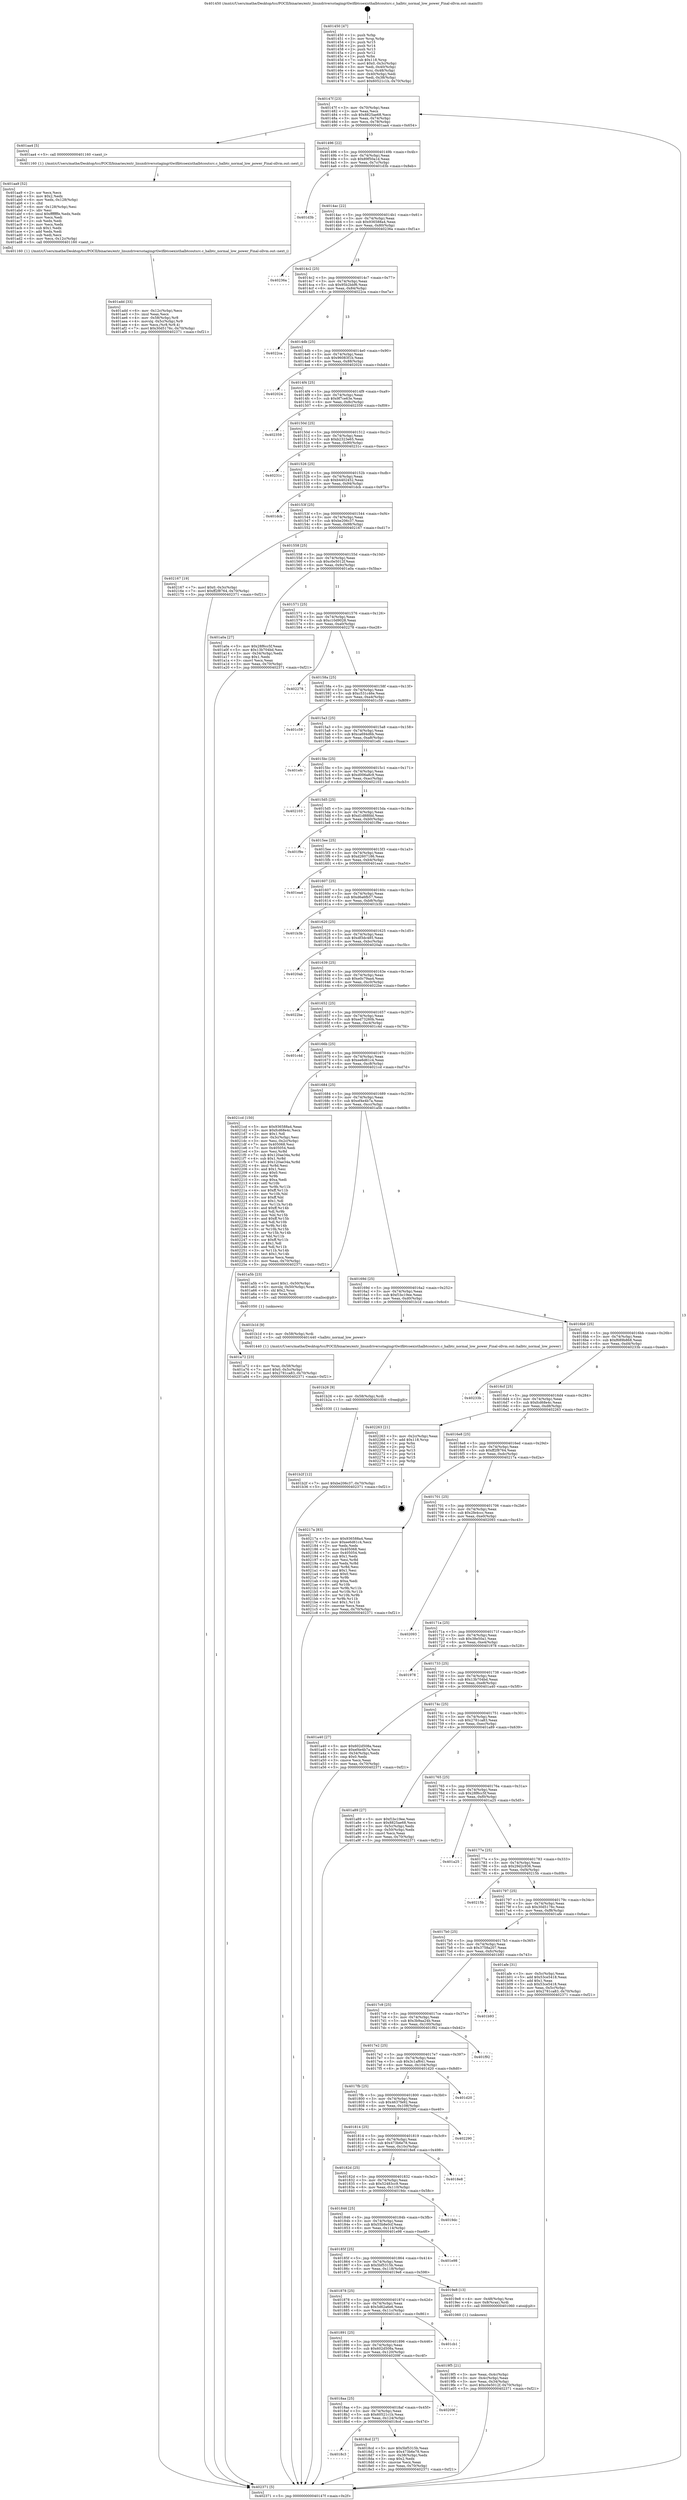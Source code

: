 digraph "0x401450" {
  label = "0x401450 (/mnt/c/Users/mathe/Desktop/tcc/POCII/binaries/extr_linuxdriversstagingrtlwifibtcoexisthalbtcoutsrc.c_halbtc_normal_low_power_Final-ollvm.out::main(0))"
  labelloc = "t"
  node[shape=record]

  Entry [label="",width=0.3,height=0.3,shape=circle,fillcolor=black,style=filled]
  "0x40147f" [label="{
     0x40147f [23]\l
     | [instrs]\l
     &nbsp;&nbsp;0x40147f \<+3\>: mov -0x70(%rbp),%eax\l
     &nbsp;&nbsp;0x401482 \<+2\>: mov %eax,%ecx\l
     &nbsp;&nbsp;0x401484 \<+6\>: sub $0x8825ae68,%ecx\l
     &nbsp;&nbsp;0x40148a \<+3\>: mov %eax,-0x74(%rbp)\l
     &nbsp;&nbsp;0x40148d \<+3\>: mov %ecx,-0x78(%rbp)\l
     &nbsp;&nbsp;0x401490 \<+6\>: je 0000000000401aa4 \<main+0x654\>\l
  }"]
  "0x401aa4" [label="{
     0x401aa4 [5]\l
     | [instrs]\l
     &nbsp;&nbsp;0x401aa4 \<+5\>: call 0000000000401160 \<next_i\>\l
     | [calls]\l
     &nbsp;&nbsp;0x401160 \{1\} (/mnt/c/Users/mathe/Desktop/tcc/POCII/binaries/extr_linuxdriversstagingrtlwifibtcoexisthalbtcoutsrc.c_halbtc_normal_low_power_Final-ollvm.out::next_i)\l
  }"]
  "0x401496" [label="{
     0x401496 [22]\l
     | [instrs]\l
     &nbsp;&nbsp;0x401496 \<+5\>: jmp 000000000040149b \<main+0x4b\>\l
     &nbsp;&nbsp;0x40149b \<+3\>: mov -0x74(%rbp),%eax\l
     &nbsp;&nbsp;0x40149e \<+5\>: sub $0x89f50a1d,%eax\l
     &nbsp;&nbsp;0x4014a3 \<+3\>: mov %eax,-0x7c(%rbp)\l
     &nbsp;&nbsp;0x4014a6 \<+6\>: je 0000000000401d3b \<main+0x8eb\>\l
  }"]
  Exit [label="",width=0.3,height=0.3,shape=circle,fillcolor=black,style=filled,peripheries=2]
  "0x401d3b" [label="{
     0x401d3b\l
  }", style=dashed]
  "0x4014ac" [label="{
     0x4014ac [22]\l
     | [instrs]\l
     &nbsp;&nbsp;0x4014ac \<+5\>: jmp 00000000004014b1 \<main+0x61\>\l
     &nbsp;&nbsp;0x4014b1 \<+3\>: mov -0x74(%rbp),%eax\l
     &nbsp;&nbsp;0x4014b4 \<+5\>: sub $0x936588a4,%eax\l
     &nbsp;&nbsp;0x4014b9 \<+3\>: mov %eax,-0x80(%rbp)\l
     &nbsp;&nbsp;0x4014bc \<+6\>: je 000000000040236a \<main+0xf1a\>\l
  }"]
  "0x401b2f" [label="{
     0x401b2f [12]\l
     | [instrs]\l
     &nbsp;&nbsp;0x401b2f \<+7\>: movl $0xbe206c37,-0x70(%rbp)\l
     &nbsp;&nbsp;0x401b36 \<+5\>: jmp 0000000000402371 \<main+0xf21\>\l
  }"]
  "0x40236a" [label="{
     0x40236a\l
  }", style=dashed]
  "0x4014c2" [label="{
     0x4014c2 [25]\l
     | [instrs]\l
     &nbsp;&nbsp;0x4014c2 \<+5\>: jmp 00000000004014c7 \<main+0x77\>\l
     &nbsp;&nbsp;0x4014c7 \<+3\>: mov -0x74(%rbp),%eax\l
     &nbsp;&nbsp;0x4014ca \<+5\>: sub $0x95b2bbf6,%eax\l
     &nbsp;&nbsp;0x4014cf \<+6\>: mov %eax,-0x84(%rbp)\l
     &nbsp;&nbsp;0x4014d5 \<+6\>: je 00000000004022ca \<main+0xe7a\>\l
  }"]
  "0x401b26" [label="{
     0x401b26 [9]\l
     | [instrs]\l
     &nbsp;&nbsp;0x401b26 \<+4\>: mov -0x58(%rbp),%rdi\l
     &nbsp;&nbsp;0x401b2a \<+5\>: call 0000000000401030 \<free@plt\>\l
     | [calls]\l
     &nbsp;&nbsp;0x401030 \{1\} (unknown)\l
  }"]
  "0x4022ca" [label="{
     0x4022ca\l
  }", style=dashed]
  "0x4014db" [label="{
     0x4014db [25]\l
     | [instrs]\l
     &nbsp;&nbsp;0x4014db \<+5\>: jmp 00000000004014e0 \<main+0x90\>\l
     &nbsp;&nbsp;0x4014e0 \<+3\>: mov -0x74(%rbp),%eax\l
     &nbsp;&nbsp;0x4014e3 \<+5\>: sub $0x96083f1b,%eax\l
     &nbsp;&nbsp;0x4014e8 \<+6\>: mov %eax,-0x88(%rbp)\l
     &nbsp;&nbsp;0x4014ee \<+6\>: je 0000000000402024 \<main+0xbd4\>\l
  }"]
  "0x401add" [label="{
     0x401add [33]\l
     | [instrs]\l
     &nbsp;&nbsp;0x401add \<+6\>: mov -0x12c(%rbp),%ecx\l
     &nbsp;&nbsp;0x401ae3 \<+3\>: imul %eax,%ecx\l
     &nbsp;&nbsp;0x401ae6 \<+4\>: mov -0x58(%rbp),%r8\l
     &nbsp;&nbsp;0x401aea \<+4\>: movslq -0x5c(%rbp),%r9\l
     &nbsp;&nbsp;0x401aee \<+4\>: mov %ecx,(%r8,%r9,4)\l
     &nbsp;&nbsp;0x401af2 \<+7\>: movl $0x30d5176c,-0x70(%rbp)\l
     &nbsp;&nbsp;0x401af9 \<+5\>: jmp 0000000000402371 \<main+0xf21\>\l
  }"]
  "0x402024" [label="{
     0x402024\l
  }", style=dashed]
  "0x4014f4" [label="{
     0x4014f4 [25]\l
     | [instrs]\l
     &nbsp;&nbsp;0x4014f4 \<+5\>: jmp 00000000004014f9 \<main+0xa9\>\l
     &nbsp;&nbsp;0x4014f9 \<+3\>: mov -0x74(%rbp),%eax\l
     &nbsp;&nbsp;0x4014fc \<+5\>: sub $0x9f7ce63e,%eax\l
     &nbsp;&nbsp;0x401501 \<+6\>: mov %eax,-0x8c(%rbp)\l
     &nbsp;&nbsp;0x401507 \<+6\>: je 0000000000402359 \<main+0xf09\>\l
  }"]
  "0x401aa9" [label="{
     0x401aa9 [52]\l
     | [instrs]\l
     &nbsp;&nbsp;0x401aa9 \<+2\>: xor %ecx,%ecx\l
     &nbsp;&nbsp;0x401aab \<+5\>: mov $0x2,%edx\l
     &nbsp;&nbsp;0x401ab0 \<+6\>: mov %edx,-0x128(%rbp)\l
     &nbsp;&nbsp;0x401ab6 \<+1\>: cltd\l
     &nbsp;&nbsp;0x401ab7 \<+6\>: mov -0x128(%rbp),%esi\l
     &nbsp;&nbsp;0x401abd \<+2\>: idiv %esi\l
     &nbsp;&nbsp;0x401abf \<+6\>: imul $0xfffffffe,%edx,%edx\l
     &nbsp;&nbsp;0x401ac5 \<+2\>: mov %ecx,%edi\l
     &nbsp;&nbsp;0x401ac7 \<+2\>: sub %edx,%edi\l
     &nbsp;&nbsp;0x401ac9 \<+2\>: mov %ecx,%edx\l
     &nbsp;&nbsp;0x401acb \<+3\>: sub $0x1,%edx\l
     &nbsp;&nbsp;0x401ace \<+2\>: add %edx,%edi\l
     &nbsp;&nbsp;0x401ad0 \<+2\>: sub %edi,%ecx\l
     &nbsp;&nbsp;0x401ad2 \<+6\>: mov %ecx,-0x12c(%rbp)\l
     &nbsp;&nbsp;0x401ad8 \<+5\>: call 0000000000401160 \<next_i\>\l
     | [calls]\l
     &nbsp;&nbsp;0x401160 \{1\} (/mnt/c/Users/mathe/Desktop/tcc/POCII/binaries/extr_linuxdriversstagingrtlwifibtcoexisthalbtcoutsrc.c_halbtc_normal_low_power_Final-ollvm.out::next_i)\l
  }"]
  "0x402359" [label="{
     0x402359\l
  }", style=dashed]
  "0x40150d" [label="{
     0x40150d [25]\l
     | [instrs]\l
     &nbsp;&nbsp;0x40150d \<+5\>: jmp 0000000000401512 \<main+0xc2\>\l
     &nbsp;&nbsp;0x401512 \<+3\>: mov -0x74(%rbp),%eax\l
     &nbsp;&nbsp;0x401515 \<+5\>: sub $0xb2323e65,%eax\l
     &nbsp;&nbsp;0x40151a \<+6\>: mov %eax,-0x90(%rbp)\l
     &nbsp;&nbsp;0x401520 \<+6\>: je 000000000040231c \<main+0xecc\>\l
  }"]
  "0x401a72" [label="{
     0x401a72 [23]\l
     | [instrs]\l
     &nbsp;&nbsp;0x401a72 \<+4\>: mov %rax,-0x58(%rbp)\l
     &nbsp;&nbsp;0x401a76 \<+7\>: movl $0x0,-0x5c(%rbp)\l
     &nbsp;&nbsp;0x401a7d \<+7\>: movl $0x2781ca83,-0x70(%rbp)\l
     &nbsp;&nbsp;0x401a84 \<+5\>: jmp 0000000000402371 \<main+0xf21\>\l
  }"]
  "0x40231c" [label="{
     0x40231c\l
  }", style=dashed]
  "0x401526" [label="{
     0x401526 [25]\l
     | [instrs]\l
     &nbsp;&nbsp;0x401526 \<+5\>: jmp 000000000040152b \<main+0xdb\>\l
     &nbsp;&nbsp;0x40152b \<+3\>: mov -0x74(%rbp),%eax\l
     &nbsp;&nbsp;0x40152e \<+5\>: sub $0xb4402452,%eax\l
     &nbsp;&nbsp;0x401533 \<+6\>: mov %eax,-0x94(%rbp)\l
     &nbsp;&nbsp;0x401539 \<+6\>: je 0000000000401dcb \<main+0x97b\>\l
  }"]
  "0x4019f5" [label="{
     0x4019f5 [21]\l
     | [instrs]\l
     &nbsp;&nbsp;0x4019f5 \<+3\>: mov %eax,-0x4c(%rbp)\l
     &nbsp;&nbsp;0x4019f8 \<+3\>: mov -0x4c(%rbp),%eax\l
     &nbsp;&nbsp;0x4019fb \<+3\>: mov %eax,-0x34(%rbp)\l
     &nbsp;&nbsp;0x4019fe \<+7\>: movl $0xc0e5012f,-0x70(%rbp)\l
     &nbsp;&nbsp;0x401a05 \<+5\>: jmp 0000000000402371 \<main+0xf21\>\l
  }"]
  "0x401dcb" [label="{
     0x401dcb\l
  }", style=dashed]
  "0x40153f" [label="{
     0x40153f [25]\l
     | [instrs]\l
     &nbsp;&nbsp;0x40153f \<+5\>: jmp 0000000000401544 \<main+0xf4\>\l
     &nbsp;&nbsp;0x401544 \<+3\>: mov -0x74(%rbp),%eax\l
     &nbsp;&nbsp;0x401547 \<+5\>: sub $0xbe206c37,%eax\l
     &nbsp;&nbsp;0x40154c \<+6\>: mov %eax,-0x98(%rbp)\l
     &nbsp;&nbsp;0x401552 \<+6\>: je 0000000000402167 \<main+0xd17\>\l
  }"]
  "0x401450" [label="{
     0x401450 [47]\l
     | [instrs]\l
     &nbsp;&nbsp;0x401450 \<+1\>: push %rbp\l
     &nbsp;&nbsp;0x401451 \<+3\>: mov %rsp,%rbp\l
     &nbsp;&nbsp;0x401454 \<+2\>: push %r15\l
     &nbsp;&nbsp;0x401456 \<+2\>: push %r14\l
     &nbsp;&nbsp;0x401458 \<+2\>: push %r13\l
     &nbsp;&nbsp;0x40145a \<+2\>: push %r12\l
     &nbsp;&nbsp;0x40145c \<+1\>: push %rbx\l
     &nbsp;&nbsp;0x40145d \<+7\>: sub $0x118,%rsp\l
     &nbsp;&nbsp;0x401464 \<+7\>: movl $0x0,-0x3c(%rbp)\l
     &nbsp;&nbsp;0x40146b \<+3\>: mov %edi,-0x40(%rbp)\l
     &nbsp;&nbsp;0x40146e \<+4\>: mov %rsi,-0x48(%rbp)\l
     &nbsp;&nbsp;0x401472 \<+3\>: mov -0x40(%rbp),%edi\l
     &nbsp;&nbsp;0x401475 \<+3\>: mov %edi,-0x38(%rbp)\l
     &nbsp;&nbsp;0x401478 \<+7\>: movl $0x60521c1b,-0x70(%rbp)\l
  }"]
  "0x402167" [label="{
     0x402167 [19]\l
     | [instrs]\l
     &nbsp;&nbsp;0x402167 \<+7\>: movl $0x0,-0x3c(%rbp)\l
     &nbsp;&nbsp;0x40216e \<+7\>: movl $0xff2f8764,-0x70(%rbp)\l
     &nbsp;&nbsp;0x402175 \<+5\>: jmp 0000000000402371 \<main+0xf21\>\l
  }"]
  "0x401558" [label="{
     0x401558 [25]\l
     | [instrs]\l
     &nbsp;&nbsp;0x401558 \<+5\>: jmp 000000000040155d \<main+0x10d\>\l
     &nbsp;&nbsp;0x40155d \<+3\>: mov -0x74(%rbp),%eax\l
     &nbsp;&nbsp;0x401560 \<+5\>: sub $0xc0e5012f,%eax\l
     &nbsp;&nbsp;0x401565 \<+6\>: mov %eax,-0x9c(%rbp)\l
     &nbsp;&nbsp;0x40156b \<+6\>: je 0000000000401a0a \<main+0x5ba\>\l
  }"]
  "0x402371" [label="{
     0x402371 [5]\l
     | [instrs]\l
     &nbsp;&nbsp;0x402371 \<+5\>: jmp 000000000040147f \<main+0x2f\>\l
  }"]
  "0x401a0a" [label="{
     0x401a0a [27]\l
     | [instrs]\l
     &nbsp;&nbsp;0x401a0a \<+5\>: mov $0x28f6cc5f,%eax\l
     &nbsp;&nbsp;0x401a0f \<+5\>: mov $0x13b704bd,%ecx\l
     &nbsp;&nbsp;0x401a14 \<+3\>: mov -0x34(%rbp),%edx\l
     &nbsp;&nbsp;0x401a17 \<+3\>: cmp $0x1,%edx\l
     &nbsp;&nbsp;0x401a1a \<+3\>: cmovl %ecx,%eax\l
     &nbsp;&nbsp;0x401a1d \<+3\>: mov %eax,-0x70(%rbp)\l
     &nbsp;&nbsp;0x401a20 \<+5\>: jmp 0000000000402371 \<main+0xf21\>\l
  }"]
  "0x401571" [label="{
     0x401571 [25]\l
     | [instrs]\l
     &nbsp;&nbsp;0x401571 \<+5\>: jmp 0000000000401576 \<main+0x126\>\l
     &nbsp;&nbsp;0x401576 \<+3\>: mov -0x74(%rbp),%eax\l
     &nbsp;&nbsp;0x401579 \<+5\>: sub $0xc10d9028,%eax\l
     &nbsp;&nbsp;0x40157e \<+6\>: mov %eax,-0xa0(%rbp)\l
     &nbsp;&nbsp;0x401584 \<+6\>: je 0000000000402278 \<main+0xe28\>\l
  }"]
  "0x4018c3" [label="{
     0x4018c3\l
  }", style=dashed]
  "0x402278" [label="{
     0x402278\l
  }", style=dashed]
  "0x40158a" [label="{
     0x40158a [25]\l
     | [instrs]\l
     &nbsp;&nbsp;0x40158a \<+5\>: jmp 000000000040158f \<main+0x13f\>\l
     &nbsp;&nbsp;0x40158f \<+3\>: mov -0x74(%rbp),%eax\l
     &nbsp;&nbsp;0x401592 \<+5\>: sub $0xc531c46e,%eax\l
     &nbsp;&nbsp;0x401597 \<+6\>: mov %eax,-0xa4(%rbp)\l
     &nbsp;&nbsp;0x40159d \<+6\>: je 0000000000401c59 \<main+0x809\>\l
  }"]
  "0x4018cd" [label="{
     0x4018cd [27]\l
     | [instrs]\l
     &nbsp;&nbsp;0x4018cd \<+5\>: mov $0x5bf5315b,%eax\l
     &nbsp;&nbsp;0x4018d2 \<+5\>: mov $0x473b6e78,%ecx\l
     &nbsp;&nbsp;0x4018d7 \<+3\>: mov -0x38(%rbp),%edx\l
     &nbsp;&nbsp;0x4018da \<+3\>: cmp $0x2,%edx\l
     &nbsp;&nbsp;0x4018dd \<+3\>: cmovne %ecx,%eax\l
     &nbsp;&nbsp;0x4018e0 \<+3\>: mov %eax,-0x70(%rbp)\l
     &nbsp;&nbsp;0x4018e3 \<+5\>: jmp 0000000000402371 \<main+0xf21\>\l
  }"]
  "0x401c59" [label="{
     0x401c59\l
  }", style=dashed]
  "0x4015a3" [label="{
     0x4015a3 [25]\l
     | [instrs]\l
     &nbsp;&nbsp;0x4015a3 \<+5\>: jmp 00000000004015a8 \<main+0x158\>\l
     &nbsp;&nbsp;0x4015a8 \<+3\>: mov -0x74(%rbp),%eax\l
     &nbsp;&nbsp;0x4015ab \<+5\>: sub $0xca694d6b,%eax\l
     &nbsp;&nbsp;0x4015b0 \<+6\>: mov %eax,-0xa8(%rbp)\l
     &nbsp;&nbsp;0x4015b6 \<+6\>: je 0000000000401efc \<main+0xaac\>\l
  }"]
  "0x4018aa" [label="{
     0x4018aa [25]\l
     | [instrs]\l
     &nbsp;&nbsp;0x4018aa \<+5\>: jmp 00000000004018af \<main+0x45f\>\l
     &nbsp;&nbsp;0x4018af \<+3\>: mov -0x74(%rbp),%eax\l
     &nbsp;&nbsp;0x4018b2 \<+5\>: sub $0x60521c1b,%eax\l
     &nbsp;&nbsp;0x4018b7 \<+6\>: mov %eax,-0x124(%rbp)\l
     &nbsp;&nbsp;0x4018bd \<+6\>: je 00000000004018cd \<main+0x47d\>\l
  }"]
  "0x401efc" [label="{
     0x401efc\l
  }", style=dashed]
  "0x4015bc" [label="{
     0x4015bc [25]\l
     | [instrs]\l
     &nbsp;&nbsp;0x4015bc \<+5\>: jmp 00000000004015c1 \<main+0x171\>\l
     &nbsp;&nbsp;0x4015c1 \<+3\>: mov -0x74(%rbp),%eax\l
     &nbsp;&nbsp;0x4015c4 \<+5\>: sub $0xd006a8c9,%eax\l
     &nbsp;&nbsp;0x4015c9 \<+6\>: mov %eax,-0xac(%rbp)\l
     &nbsp;&nbsp;0x4015cf \<+6\>: je 0000000000402103 \<main+0xcb3\>\l
  }"]
  "0x40209f" [label="{
     0x40209f\l
  }", style=dashed]
  "0x402103" [label="{
     0x402103\l
  }", style=dashed]
  "0x4015d5" [label="{
     0x4015d5 [25]\l
     | [instrs]\l
     &nbsp;&nbsp;0x4015d5 \<+5\>: jmp 00000000004015da \<main+0x18a\>\l
     &nbsp;&nbsp;0x4015da \<+3\>: mov -0x74(%rbp),%eax\l
     &nbsp;&nbsp;0x4015dd \<+5\>: sub $0xd1d88fdd,%eax\l
     &nbsp;&nbsp;0x4015e2 \<+6\>: mov %eax,-0xb0(%rbp)\l
     &nbsp;&nbsp;0x4015e8 \<+6\>: je 0000000000401f9e \<main+0xb4e\>\l
  }"]
  "0x401891" [label="{
     0x401891 [25]\l
     | [instrs]\l
     &nbsp;&nbsp;0x401891 \<+5\>: jmp 0000000000401896 \<main+0x446\>\l
     &nbsp;&nbsp;0x401896 \<+3\>: mov -0x74(%rbp),%eax\l
     &nbsp;&nbsp;0x401899 \<+5\>: sub $0x602d508a,%eax\l
     &nbsp;&nbsp;0x40189e \<+6\>: mov %eax,-0x120(%rbp)\l
     &nbsp;&nbsp;0x4018a4 \<+6\>: je 000000000040209f \<main+0xc4f\>\l
  }"]
  "0x401f9e" [label="{
     0x401f9e\l
  }", style=dashed]
  "0x4015ee" [label="{
     0x4015ee [25]\l
     | [instrs]\l
     &nbsp;&nbsp;0x4015ee \<+5\>: jmp 00000000004015f3 \<main+0x1a3\>\l
     &nbsp;&nbsp;0x4015f3 \<+3\>: mov -0x74(%rbp),%eax\l
     &nbsp;&nbsp;0x4015f6 \<+5\>: sub $0xd2607186,%eax\l
     &nbsp;&nbsp;0x4015fb \<+6\>: mov %eax,-0xb4(%rbp)\l
     &nbsp;&nbsp;0x401601 \<+6\>: je 0000000000401ea4 \<main+0xa54\>\l
  }"]
  "0x401cb1" [label="{
     0x401cb1\l
  }", style=dashed]
  "0x401ea4" [label="{
     0x401ea4\l
  }", style=dashed]
  "0x401607" [label="{
     0x401607 [25]\l
     | [instrs]\l
     &nbsp;&nbsp;0x401607 \<+5\>: jmp 000000000040160c \<main+0x1bc\>\l
     &nbsp;&nbsp;0x40160c \<+3\>: mov -0x74(%rbp),%eax\l
     &nbsp;&nbsp;0x40160f \<+5\>: sub $0xd6a6fb57,%eax\l
     &nbsp;&nbsp;0x401614 \<+6\>: mov %eax,-0xb8(%rbp)\l
     &nbsp;&nbsp;0x40161a \<+6\>: je 0000000000401b3b \<main+0x6eb\>\l
  }"]
  "0x401878" [label="{
     0x401878 [25]\l
     | [instrs]\l
     &nbsp;&nbsp;0x401878 \<+5\>: jmp 000000000040187d \<main+0x42d\>\l
     &nbsp;&nbsp;0x40187d \<+3\>: mov -0x74(%rbp),%eax\l
     &nbsp;&nbsp;0x401880 \<+5\>: sub $0x5d62a6e6,%eax\l
     &nbsp;&nbsp;0x401885 \<+6\>: mov %eax,-0x11c(%rbp)\l
     &nbsp;&nbsp;0x40188b \<+6\>: je 0000000000401cb1 \<main+0x861\>\l
  }"]
  "0x401b3b" [label="{
     0x401b3b\l
  }", style=dashed]
  "0x401620" [label="{
     0x401620 [25]\l
     | [instrs]\l
     &nbsp;&nbsp;0x401620 \<+5\>: jmp 0000000000401625 \<main+0x1d5\>\l
     &nbsp;&nbsp;0x401625 \<+3\>: mov -0x74(%rbp),%eax\l
     &nbsp;&nbsp;0x401628 \<+5\>: sub $0xdf3dc485,%eax\l
     &nbsp;&nbsp;0x40162d \<+6\>: mov %eax,-0xbc(%rbp)\l
     &nbsp;&nbsp;0x401633 \<+6\>: je 00000000004020ab \<main+0xc5b\>\l
  }"]
  "0x4019e8" [label="{
     0x4019e8 [13]\l
     | [instrs]\l
     &nbsp;&nbsp;0x4019e8 \<+4\>: mov -0x48(%rbp),%rax\l
     &nbsp;&nbsp;0x4019ec \<+4\>: mov 0x8(%rax),%rdi\l
     &nbsp;&nbsp;0x4019f0 \<+5\>: call 0000000000401060 \<atoi@plt\>\l
     | [calls]\l
     &nbsp;&nbsp;0x401060 \{1\} (unknown)\l
  }"]
  "0x4020ab" [label="{
     0x4020ab\l
  }", style=dashed]
  "0x401639" [label="{
     0x401639 [25]\l
     | [instrs]\l
     &nbsp;&nbsp;0x401639 \<+5\>: jmp 000000000040163e \<main+0x1ee\>\l
     &nbsp;&nbsp;0x40163e \<+3\>: mov -0x74(%rbp),%eax\l
     &nbsp;&nbsp;0x401641 \<+5\>: sub $0xe0c79aa4,%eax\l
     &nbsp;&nbsp;0x401646 \<+6\>: mov %eax,-0xc0(%rbp)\l
     &nbsp;&nbsp;0x40164c \<+6\>: je 00000000004022be \<main+0xe6e\>\l
  }"]
  "0x40185f" [label="{
     0x40185f [25]\l
     | [instrs]\l
     &nbsp;&nbsp;0x40185f \<+5\>: jmp 0000000000401864 \<main+0x414\>\l
     &nbsp;&nbsp;0x401864 \<+3\>: mov -0x74(%rbp),%eax\l
     &nbsp;&nbsp;0x401867 \<+5\>: sub $0x5bf5315b,%eax\l
     &nbsp;&nbsp;0x40186c \<+6\>: mov %eax,-0x118(%rbp)\l
     &nbsp;&nbsp;0x401872 \<+6\>: je 00000000004019e8 \<main+0x598\>\l
  }"]
  "0x4022be" [label="{
     0x4022be\l
  }", style=dashed]
  "0x401652" [label="{
     0x401652 [25]\l
     | [instrs]\l
     &nbsp;&nbsp;0x401652 \<+5\>: jmp 0000000000401657 \<main+0x207\>\l
     &nbsp;&nbsp;0x401657 \<+3\>: mov -0x74(%rbp),%eax\l
     &nbsp;&nbsp;0x40165a \<+5\>: sub $0xed73260b,%eax\l
     &nbsp;&nbsp;0x40165f \<+6\>: mov %eax,-0xc4(%rbp)\l
     &nbsp;&nbsp;0x401665 \<+6\>: je 0000000000401c4d \<main+0x7fd\>\l
  }"]
  "0x401e98" [label="{
     0x401e98\l
  }", style=dashed]
  "0x401c4d" [label="{
     0x401c4d\l
  }", style=dashed]
  "0x40166b" [label="{
     0x40166b [25]\l
     | [instrs]\l
     &nbsp;&nbsp;0x40166b \<+5\>: jmp 0000000000401670 \<main+0x220\>\l
     &nbsp;&nbsp;0x401670 \<+3\>: mov -0x74(%rbp),%eax\l
     &nbsp;&nbsp;0x401673 \<+5\>: sub $0xee6d61c4,%eax\l
     &nbsp;&nbsp;0x401678 \<+6\>: mov %eax,-0xc8(%rbp)\l
     &nbsp;&nbsp;0x40167e \<+6\>: je 00000000004021cd \<main+0xd7d\>\l
  }"]
  "0x401846" [label="{
     0x401846 [25]\l
     | [instrs]\l
     &nbsp;&nbsp;0x401846 \<+5\>: jmp 000000000040184b \<main+0x3fb\>\l
     &nbsp;&nbsp;0x40184b \<+3\>: mov -0x74(%rbp),%eax\l
     &nbsp;&nbsp;0x40184e \<+5\>: sub $0x55b8e0cf,%eax\l
     &nbsp;&nbsp;0x401853 \<+6\>: mov %eax,-0x114(%rbp)\l
     &nbsp;&nbsp;0x401859 \<+6\>: je 0000000000401e98 \<main+0xa48\>\l
  }"]
  "0x4021cd" [label="{
     0x4021cd [150]\l
     | [instrs]\l
     &nbsp;&nbsp;0x4021cd \<+5\>: mov $0x936588a4,%eax\l
     &nbsp;&nbsp;0x4021d2 \<+5\>: mov $0xfcd68e4c,%ecx\l
     &nbsp;&nbsp;0x4021d7 \<+2\>: mov $0x1,%dl\l
     &nbsp;&nbsp;0x4021d9 \<+3\>: mov -0x3c(%rbp),%esi\l
     &nbsp;&nbsp;0x4021dc \<+3\>: mov %esi,-0x2c(%rbp)\l
     &nbsp;&nbsp;0x4021df \<+7\>: mov 0x405068,%esi\l
     &nbsp;&nbsp;0x4021e6 \<+7\>: mov 0x405054,%edi\l
     &nbsp;&nbsp;0x4021ed \<+3\>: mov %esi,%r8d\l
     &nbsp;&nbsp;0x4021f0 \<+7\>: sub $0x120ae34a,%r8d\l
     &nbsp;&nbsp;0x4021f7 \<+4\>: sub $0x1,%r8d\l
     &nbsp;&nbsp;0x4021fb \<+7\>: add $0x120ae34a,%r8d\l
     &nbsp;&nbsp;0x402202 \<+4\>: imul %r8d,%esi\l
     &nbsp;&nbsp;0x402206 \<+3\>: and $0x1,%esi\l
     &nbsp;&nbsp;0x402209 \<+3\>: cmp $0x0,%esi\l
     &nbsp;&nbsp;0x40220c \<+4\>: sete %r9b\l
     &nbsp;&nbsp;0x402210 \<+3\>: cmp $0xa,%edi\l
     &nbsp;&nbsp;0x402213 \<+4\>: setl %r10b\l
     &nbsp;&nbsp;0x402217 \<+3\>: mov %r9b,%r11b\l
     &nbsp;&nbsp;0x40221a \<+4\>: xor $0xff,%r11b\l
     &nbsp;&nbsp;0x40221e \<+3\>: mov %r10b,%bl\l
     &nbsp;&nbsp;0x402221 \<+3\>: xor $0xff,%bl\l
     &nbsp;&nbsp;0x402224 \<+3\>: xor $0x1,%dl\l
     &nbsp;&nbsp;0x402227 \<+3\>: mov %r11b,%r14b\l
     &nbsp;&nbsp;0x40222a \<+4\>: and $0xff,%r14b\l
     &nbsp;&nbsp;0x40222e \<+3\>: and %dl,%r9b\l
     &nbsp;&nbsp;0x402231 \<+3\>: mov %bl,%r15b\l
     &nbsp;&nbsp;0x402234 \<+4\>: and $0xff,%r15b\l
     &nbsp;&nbsp;0x402238 \<+3\>: and %dl,%r10b\l
     &nbsp;&nbsp;0x40223b \<+3\>: or %r9b,%r14b\l
     &nbsp;&nbsp;0x40223e \<+3\>: or %r10b,%r15b\l
     &nbsp;&nbsp;0x402241 \<+3\>: xor %r15b,%r14b\l
     &nbsp;&nbsp;0x402244 \<+3\>: or %bl,%r11b\l
     &nbsp;&nbsp;0x402247 \<+4\>: xor $0xff,%r11b\l
     &nbsp;&nbsp;0x40224b \<+3\>: or $0x1,%dl\l
     &nbsp;&nbsp;0x40224e \<+3\>: and %dl,%r11b\l
     &nbsp;&nbsp;0x402251 \<+3\>: or %r11b,%r14b\l
     &nbsp;&nbsp;0x402254 \<+4\>: test $0x1,%r14b\l
     &nbsp;&nbsp;0x402258 \<+3\>: cmovne %ecx,%eax\l
     &nbsp;&nbsp;0x40225b \<+3\>: mov %eax,-0x70(%rbp)\l
     &nbsp;&nbsp;0x40225e \<+5\>: jmp 0000000000402371 \<main+0xf21\>\l
  }"]
  "0x401684" [label="{
     0x401684 [25]\l
     | [instrs]\l
     &nbsp;&nbsp;0x401684 \<+5\>: jmp 0000000000401689 \<main+0x239\>\l
     &nbsp;&nbsp;0x401689 \<+3\>: mov -0x74(%rbp),%eax\l
     &nbsp;&nbsp;0x40168c \<+5\>: sub $0xef4e4b7a,%eax\l
     &nbsp;&nbsp;0x401691 \<+6\>: mov %eax,-0xcc(%rbp)\l
     &nbsp;&nbsp;0x401697 \<+6\>: je 0000000000401a5b \<main+0x60b\>\l
  }"]
  "0x4019dc" [label="{
     0x4019dc\l
  }", style=dashed]
  "0x401a5b" [label="{
     0x401a5b [23]\l
     | [instrs]\l
     &nbsp;&nbsp;0x401a5b \<+7\>: movl $0x1,-0x50(%rbp)\l
     &nbsp;&nbsp;0x401a62 \<+4\>: movslq -0x50(%rbp),%rax\l
     &nbsp;&nbsp;0x401a66 \<+4\>: shl $0x2,%rax\l
     &nbsp;&nbsp;0x401a6a \<+3\>: mov %rax,%rdi\l
     &nbsp;&nbsp;0x401a6d \<+5\>: call 0000000000401050 \<malloc@plt\>\l
     | [calls]\l
     &nbsp;&nbsp;0x401050 \{1\} (unknown)\l
  }"]
  "0x40169d" [label="{
     0x40169d [25]\l
     | [instrs]\l
     &nbsp;&nbsp;0x40169d \<+5\>: jmp 00000000004016a2 \<main+0x252\>\l
     &nbsp;&nbsp;0x4016a2 \<+3\>: mov -0x74(%rbp),%eax\l
     &nbsp;&nbsp;0x4016a5 \<+5\>: sub $0xf1bc19ee,%eax\l
     &nbsp;&nbsp;0x4016aa \<+6\>: mov %eax,-0xd0(%rbp)\l
     &nbsp;&nbsp;0x4016b0 \<+6\>: je 0000000000401b1d \<main+0x6cd\>\l
  }"]
  "0x40182d" [label="{
     0x40182d [25]\l
     | [instrs]\l
     &nbsp;&nbsp;0x40182d \<+5\>: jmp 0000000000401832 \<main+0x3e2\>\l
     &nbsp;&nbsp;0x401832 \<+3\>: mov -0x74(%rbp),%eax\l
     &nbsp;&nbsp;0x401835 \<+5\>: sub $0x52483cc9,%eax\l
     &nbsp;&nbsp;0x40183a \<+6\>: mov %eax,-0x110(%rbp)\l
     &nbsp;&nbsp;0x401840 \<+6\>: je 00000000004019dc \<main+0x58c\>\l
  }"]
  "0x401b1d" [label="{
     0x401b1d [9]\l
     | [instrs]\l
     &nbsp;&nbsp;0x401b1d \<+4\>: mov -0x58(%rbp),%rdi\l
     &nbsp;&nbsp;0x401b21 \<+5\>: call 0000000000401440 \<halbtc_normal_low_power\>\l
     | [calls]\l
     &nbsp;&nbsp;0x401440 \{1\} (/mnt/c/Users/mathe/Desktop/tcc/POCII/binaries/extr_linuxdriversstagingrtlwifibtcoexisthalbtcoutsrc.c_halbtc_normal_low_power_Final-ollvm.out::halbtc_normal_low_power)\l
  }"]
  "0x4016b6" [label="{
     0x4016b6 [25]\l
     | [instrs]\l
     &nbsp;&nbsp;0x4016b6 \<+5\>: jmp 00000000004016bb \<main+0x26b\>\l
     &nbsp;&nbsp;0x4016bb \<+3\>: mov -0x74(%rbp),%eax\l
     &nbsp;&nbsp;0x4016be \<+5\>: sub $0xf689b868,%eax\l
     &nbsp;&nbsp;0x4016c3 \<+6\>: mov %eax,-0xd4(%rbp)\l
     &nbsp;&nbsp;0x4016c9 \<+6\>: je 000000000040233b \<main+0xeeb\>\l
  }"]
  "0x4018e8" [label="{
     0x4018e8\l
  }", style=dashed]
  "0x40233b" [label="{
     0x40233b\l
  }", style=dashed]
  "0x4016cf" [label="{
     0x4016cf [25]\l
     | [instrs]\l
     &nbsp;&nbsp;0x4016cf \<+5\>: jmp 00000000004016d4 \<main+0x284\>\l
     &nbsp;&nbsp;0x4016d4 \<+3\>: mov -0x74(%rbp),%eax\l
     &nbsp;&nbsp;0x4016d7 \<+5\>: sub $0xfcd68e4c,%eax\l
     &nbsp;&nbsp;0x4016dc \<+6\>: mov %eax,-0xd8(%rbp)\l
     &nbsp;&nbsp;0x4016e2 \<+6\>: je 0000000000402263 \<main+0xe13\>\l
  }"]
  "0x401814" [label="{
     0x401814 [25]\l
     | [instrs]\l
     &nbsp;&nbsp;0x401814 \<+5\>: jmp 0000000000401819 \<main+0x3c9\>\l
     &nbsp;&nbsp;0x401819 \<+3\>: mov -0x74(%rbp),%eax\l
     &nbsp;&nbsp;0x40181c \<+5\>: sub $0x473b6e78,%eax\l
     &nbsp;&nbsp;0x401821 \<+6\>: mov %eax,-0x10c(%rbp)\l
     &nbsp;&nbsp;0x401827 \<+6\>: je 00000000004018e8 \<main+0x498\>\l
  }"]
  "0x402263" [label="{
     0x402263 [21]\l
     | [instrs]\l
     &nbsp;&nbsp;0x402263 \<+3\>: mov -0x2c(%rbp),%eax\l
     &nbsp;&nbsp;0x402266 \<+7\>: add $0x118,%rsp\l
     &nbsp;&nbsp;0x40226d \<+1\>: pop %rbx\l
     &nbsp;&nbsp;0x40226e \<+2\>: pop %r12\l
     &nbsp;&nbsp;0x402270 \<+2\>: pop %r13\l
     &nbsp;&nbsp;0x402272 \<+2\>: pop %r14\l
     &nbsp;&nbsp;0x402274 \<+2\>: pop %r15\l
     &nbsp;&nbsp;0x402276 \<+1\>: pop %rbp\l
     &nbsp;&nbsp;0x402277 \<+1\>: ret\l
  }"]
  "0x4016e8" [label="{
     0x4016e8 [25]\l
     | [instrs]\l
     &nbsp;&nbsp;0x4016e8 \<+5\>: jmp 00000000004016ed \<main+0x29d\>\l
     &nbsp;&nbsp;0x4016ed \<+3\>: mov -0x74(%rbp),%eax\l
     &nbsp;&nbsp;0x4016f0 \<+5\>: sub $0xff2f8764,%eax\l
     &nbsp;&nbsp;0x4016f5 \<+6\>: mov %eax,-0xdc(%rbp)\l
     &nbsp;&nbsp;0x4016fb \<+6\>: je 000000000040217a \<main+0xd2a\>\l
  }"]
  "0x402290" [label="{
     0x402290\l
  }", style=dashed]
  "0x40217a" [label="{
     0x40217a [83]\l
     | [instrs]\l
     &nbsp;&nbsp;0x40217a \<+5\>: mov $0x936588a4,%eax\l
     &nbsp;&nbsp;0x40217f \<+5\>: mov $0xee6d61c4,%ecx\l
     &nbsp;&nbsp;0x402184 \<+2\>: xor %edx,%edx\l
     &nbsp;&nbsp;0x402186 \<+7\>: mov 0x405068,%esi\l
     &nbsp;&nbsp;0x40218d \<+7\>: mov 0x405054,%edi\l
     &nbsp;&nbsp;0x402194 \<+3\>: sub $0x1,%edx\l
     &nbsp;&nbsp;0x402197 \<+3\>: mov %esi,%r8d\l
     &nbsp;&nbsp;0x40219a \<+3\>: add %edx,%r8d\l
     &nbsp;&nbsp;0x40219d \<+4\>: imul %r8d,%esi\l
     &nbsp;&nbsp;0x4021a1 \<+3\>: and $0x1,%esi\l
     &nbsp;&nbsp;0x4021a4 \<+3\>: cmp $0x0,%esi\l
     &nbsp;&nbsp;0x4021a7 \<+4\>: sete %r9b\l
     &nbsp;&nbsp;0x4021ab \<+3\>: cmp $0xa,%edi\l
     &nbsp;&nbsp;0x4021ae \<+4\>: setl %r10b\l
     &nbsp;&nbsp;0x4021b2 \<+3\>: mov %r9b,%r11b\l
     &nbsp;&nbsp;0x4021b5 \<+3\>: and %r10b,%r11b\l
     &nbsp;&nbsp;0x4021b8 \<+3\>: xor %r10b,%r9b\l
     &nbsp;&nbsp;0x4021bb \<+3\>: or %r9b,%r11b\l
     &nbsp;&nbsp;0x4021be \<+4\>: test $0x1,%r11b\l
     &nbsp;&nbsp;0x4021c2 \<+3\>: cmovne %ecx,%eax\l
     &nbsp;&nbsp;0x4021c5 \<+3\>: mov %eax,-0x70(%rbp)\l
     &nbsp;&nbsp;0x4021c8 \<+5\>: jmp 0000000000402371 \<main+0xf21\>\l
  }"]
  "0x401701" [label="{
     0x401701 [25]\l
     | [instrs]\l
     &nbsp;&nbsp;0x401701 \<+5\>: jmp 0000000000401706 \<main+0x2b6\>\l
     &nbsp;&nbsp;0x401706 \<+3\>: mov -0x74(%rbp),%eax\l
     &nbsp;&nbsp;0x401709 \<+5\>: sub $0x2fe4ccc,%eax\l
     &nbsp;&nbsp;0x40170e \<+6\>: mov %eax,-0xe0(%rbp)\l
     &nbsp;&nbsp;0x401714 \<+6\>: je 0000000000402093 \<main+0xc43\>\l
  }"]
  "0x4017fb" [label="{
     0x4017fb [25]\l
     | [instrs]\l
     &nbsp;&nbsp;0x4017fb \<+5\>: jmp 0000000000401800 \<main+0x3b0\>\l
     &nbsp;&nbsp;0x401800 \<+3\>: mov -0x74(%rbp),%eax\l
     &nbsp;&nbsp;0x401803 \<+5\>: sub $0x4637fe92,%eax\l
     &nbsp;&nbsp;0x401808 \<+6\>: mov %eax,-0x108(%rbp)\l
     &nbsp;&nbsp;0x40180e \<+6\>: je 0000000000402290 \<main+0xe40\>\l
  }"]
  "0x402093" [label="{
     0x402093\l
  }", style=dashed]
  "0x40171a" [label="{
     0x40171a [25]\l
     | [instrs]\l
     &nbsp;&nbsp;0x40171a \<+5\>: jmp 000000000040171f \<main+0x2cf\>\l
     &nbsp;&nbsp;0x40171f \<+3\>: mov -0x74(%rbp),%eax\l
     &nbsp;&nbsp;0x401722 \<+5\>: sub $0x38e50a1,%eax\l
     &nbsp;&nbsp;0x401727 \<+6\>: mov %eax,-0xe4(%rbp)\l
     &nbsp;&nbsp;0x40172d \<+6\>: je 0000000000401978 \<main+0x528\>\l
  }"]
  "0x401d20" [label="{
     0x401d20\l
  }", style=dashed]
  "0x401978" [label="{
     0x401978\l
  }", style=dashed]
  "0x401733" [label="{
     0x401733 [25]\l
     | [instrs]\l
     &nbsp;&nbsp;0x401733 \<+5\>: jmp 0000000000401738 \<main+0x2e8\>\l
     &nbsp;&nbsp;0x401738 \<+3\>: mov -0x74(%rbp),%eax\l
     &nbsp;&nbsp;0x40173b \<+5\>: sub $0x13b704bd,%eax\l
     &nbsp;&nbsp;0x401740 \<+6\>: mov %eax,-0xe8(%rbp)\l
     &nbsp;&nbsp;0x401746 \<+6\>: je 0000000000401a40 \<main+0x5f0\>\l
  }"]
  "0x4017e2" [label="{
     0x4017e2 [25]\l
     | [instrs]\l
     &nbsp;&nbsp;0x4017e2 \<+5\>: jmp 00000000004017e7 \<main+0x397\>\l
     &nbsp;&nbsp;0x4017e7 \<+3\>: mov -0x74(%rbp),%eax\l
     &nbsp;&nbsp;0x4017ea \<+5\>: sub $0x3c1af641,%eax\l
     &nbsp;&nbsp;0x4017ef \<+6\>: mov %eax,-0x104(%rbp)\l
     &nbsp;&nbsp;0x4017f5 \<+6\>: je 0000000000401d20 \<main+0x8d0\>\l
  }"]
  "0x401a40" [label="{
     0x401a40 [27]\l
     | [instrs]\l
     &nbsp;&nbsp;0x401a40 \<+5\>: mov $0x602d508a,%eax\l
     &nbsp;&nbsp;0x401a45 \<+5\>: mov $0xef4e4b7a,%ecx\l
     &nbsp;&nbsp;0x401a4a \<+3\>: mov -0x34(%rbp),%edx\l
     &nbsp;&nbsp;0x401a4d \<+3\>: cmp $0x0,%edx\l
     &nbsp;&nbsp;0x401a50 \<+3\>: cmove %ecx,%eax\l
     &nbsp;&nbsp;0x401a53 \<+3\>: mov %eax,-0x70(%rbp)\l
     &nbsp;&nbsp;0x401a56 \<+5\>: jmp 0000000000402371 \<main+0xf21\>\l
  }"]
  "0x40174c" [label="{
     0x40174c [25]\l
     | [instrs]\l
     &nbsp;&nbsp;0x40174c \<+5\>: jmp 0000000000401751 \<main+0x301\>\l
     &nbsp;&nbsp;0x401751 \<+3\>: mov -0x74(%rbp),%eax\l
     &nbsp;&nbsp;0x401754 \<+5\>: sub $0x2781ca83,%eax\l
     &nbsp;&nbsp;0x401759 \<+6\>: mov %eax,-0xec(%rbp)\l
     &nbsp;&nbsp;0x40175f \<+6\>: je 0000000000401a89 \<main+0x639\>\l
  }"]
  "0x401f92" [label="{
     0x401f92\l
  }", style=dashed]
  "0x401a89" [label="{
     0x401a89 [27]\l
     | [instrs]\l
     &nbsp;&nbsp;0x401a89 \<+5\>: mov $0xf1bc19ee,%eax\l
     &nbsp;&nbsp;0x401a8e \<+5\>: mov $0x8825ae68,%ecx\l
     &nbsp;&nbsp;0x401a93 \<+3\>: mov -0x5c(%rbp),%edx\l
     &nbsp;&nbsp;0x401a96 \<+3\>: cmp -0x50(%rbp),%edx\l
     &nbsp;&nbsp;0x401a99 \<+3\>: cmovl %ecx,%eax\l
     &nbsp;&nbsp;0x401a9c \<+3\>: mov %eax,-0x70(%rbp)\l
     &nbsp;&nbsp;0x401a9f \<+5\>: jmp 0000000000402371 \<main+0xf21\>\l
  }"]
  "0x401765" [label="{
     0x401765 [25]\l
     | [instrs]\l
     &nbsp;&nbsp;0x401765 \<+5\>: jmp 000000000040176a \<main+0x31a\>\l
     &nbsp;&nbsp;0x40176a \<+3\>: mov -0x74(%rbp),%eax\l
     &nbsp;&nbsp;0x40176d \<+5\>: sub $0x28f6cc5f,%eax\l
     &nbsp;&nbsp;0x401772 \<+6\>: mov %eax,-0xf0(%rbp)\l
     &nbsp;&nbsp;0x401778 \<+6\>: je 0000000000401a25 \<main+0x5d5\>\l
  }"]
  "0x4017c9" [label="{
     0x4017c9 [25]\l
     | [instrs]\l
     &nbsp;&nbsp;0x4017c9 \<+5\>: jmp 00000000004017ce \<main+0x37e\>\l
     &nbsp;&nbsp;0x4017ce \<+3\>: mov -0x74(%rbp),%eax\l
     &nbsp;&nbsp;0x4017d1 \<+5\>: sub $0x3b9aa24b,%eax\l
     &nbsp;&nbsp;0x4017d6 \<+6\>: mov %eax,-0x100(%rbp)\l
     &nbsp;&nbsp;0x4017dc \<+6\>: je 0000000000401f92 \<main+0xb42\>\l
  }"]
  "0x401a25" [label="{
     0x401a25\l
  }", style=dashed]
  "0x40177e" [label="{
     0x40177e [25]\l
     | [instrs]\l
     &nbsp;&nbsp;0x40177e \<+5\>: jmp 0000000000401783 \<main+0x333\>\l
     &nbsp;&nbsp;0x401783 \<+3\>: mov -0x74(%rbp),%eax\l
     &nbsp;&nbsp;0x401786 \<+5\>: sub $0x29d2c936,%eax\l
     &nbsp;&nbsp;0x40178b \<+6\>: mov %eax,-0xf4(%rbp)\l
     &nbsp;&nbsp;0x401791 \<+6\>: je 000000000040215b \<main+0xd0b\>\l
  }"]
  "0x401b93" [label="{
     0x401b93\l
  }", style=dashed]
  "0x40215b" [label="{
     0x40215b\l
  }", style=dashed]
  "0x401797" [label="{
     0x401797 [25]\l
     | [instrs]\l
     &nbsp;&nbsp;0x401797 \<+5\>: jmp 000000000040179c \<main+0x34c\>\l
     &nbsp;&nbsp;0x40179c \<+3\>: mov -0x74(%rbp),%eax\l
     &nbsp;&nbsp;0x40179f \<+5\>: sub $0x30d5176c,%eax\l
     &nbsp;&nbsp;0x4017a4 \<+6\>: mov %eax,-0xf8(%rbp)\l
     &nbsp;&nbsp;0x4017aa \<+6\>: je 0000000000401afe \<main+0x6ae\>\l
  }"]
  "0x4017b0" [label="{
     0x4017b0 [25]\l
     | [instrs]\l
     &nbsp;&nbsp;0x4017b0 \<+5\>: jmp 00000000004017b5 \<main+0x365\>\l
     &nbsp;&nbsp;0x4017b5 \<+3\>: mov -0x74(%rbp),%eax\l
     &nbsp;&nbsp;0x4017b8 \<+5\>: sub $0x3758a207,%eax\l
     &nbsp;&nbsp;0x4017bd \<+6\>: mov %eax,-0xfc(%rbp)\l
     &nbsp;&nbsp;0x4017c3 \<+6\>: je 0000000000401b93 \<main+0x743\>\l
  }"]
  "0x401afe" [label="{
     0x401afe [31]\l
     | [instrs]\l
     &nbsp;&nbsp;0x401afe \<+3\>: mov -0x5c(%rbp),%eax\l
     &nbsp;&nbsp;0x401b01 \<+5\>: add $0x53ce5418,%eax\l
     &nbsp;&nbsp;0x401b06 \<+3\>: add $0x1,%eax\l
     &nbsp;&nbsp;0x401b09 \<+5\>: sub $0x53ce5418,%eax\l
     &nbsp;&nbsp;0x401b0e \<+3\>: mov %eax,-0x5c(%rbp)\l
     &nbsp;&nbsp;0x401b11 \<+7\>: movl $0x2781ca83,-0x70(%rbp)\l
     &nbsp;&nbsp;0x401b18 \<+5\>: jmp 0000000000402371 \<main+0xf21\>\l
  }"]
  Entry -> "0x401450" [label=" 1"]
  "0x40147f" -> "0x401aa4" [label=" 1"]
  "0x40147f" -> "0x401496" [label=" 13"]
  "0x402263" -> Exit [label=" 1"]
  "0x401496" -> "0x401d3b" [label=" 0"]
  "0x401496" -> "0x4014ac" [label=" 13"]
  "0x4021cd" -> "0x402371" [label=" 1"]
  "0x4014ac" -> "0x40236a" [label=" 0"]
  "0x4014ac" -> "0x4014c2" [label=" 13"]
  "0x40217a" -> "0x402371" [label=" 1"]
  "0x4014c2" -> "0x4022ca" [label=" 0"]
  "0x4014c2" -> "0x4014db" [label=" 13"]
  "0x402167" -> "0x402371" [label=" 1"]
  "0x4014db" -> "0x402024" [label=" 0"]
  "0x4014db" -> "0x4014f4" [label=" 13"]
  "0x401b2f" -> "0x402371" [label=" 1"]
  "0x4014f4" -> "0x402359" [label=" 0"]
  "0x4014f4" -> "0x40150d" [label=" 13"]
  "0x401b26" -> "0x401b2f" [label=" 1"]
  "0x40150d" -> "0x40231c" [label=" 0"]
  "0x40150d" -> "0x401526" [label=" 13"]
  "0x401b1d" -> "0x401b26" [label=" 1"]
  "0x401526" -> "0x401dcb" [label=" 0"]
  "0x401526" -> "0x40153f" [label=" 13"]
  "0x401afe" -> "0x402371" [label=" 1"]
  "0x40153f" -> "0x402167" [label=" 1"]
  "0x40153f" -> "0x401558" [label=" 12"]
  "0x401add" -> "0x402371" [label=" 1"]
  "0x401558" -> "0x401a0a" [label=" 1"]
  "0x401558" -> "0x401571" [label=" 11"]
  "0x401aa9" -> "0x401add" [label=" 1"]
  "0x401571" -> "0x402278" [label=" 0"]
  "0x401571" -> "0x40158a" [label=" 11"]
  "0x401aa4" -> "0x401aa9" [label=" 1"]
  "0x40158a" -> "0x401c59" [label=" 0"]
  "0x40158a" -> "0x4015a3" [label=" 11"]
  "0x401a89" -> "0x402371" [label=" 2"]
  "0x4015a3" -> "0x401efc" [label=" 0"]
  "0x4015a3" -> "0x4015bc" [label=" 11"]
  "0x401a5b" -> "0x401a72" [label=" 1"]
  "0x4015bc" -> "0x402103" [label=" 0"]
  "0x4015bc" -> "0x4015d5" [label=" 11"]
  "0x401a40" -> "0x402371" [label=" 1"]
  "0x4015d5" -> "0x401f9e" [label=" 0"]
  "0x4015d5" -> "0x4015ee" [label=" 11"]
  "0x4019f5" -> "0x402371" [label=" 1"]
  "0x4015ee" -> "0x401ea4" [label=" 0"]
  "0x4015ee" -> "0x401607" [label=" 11"]
  "0x4019e8" -> "0x4019f5" [label=" 1"]
  "0x401607" -> "0x401b3b" [label=" 0"]
  "0x401607" -> "0x401620" [label=" 11"]
  "0x401450" -> "0x40147f" [label=" 1"]
  "0x401620" -> "0x4020ab" [label=" 0"]
  "0x401620" -> "0x401639" [label=" 11"]
  "0x4018cd" -> "0x402371" [label=" 1"]
  "0x401639" -> "0x4022be" [label=" 0"]
  "0x401639" -> "0x401652" [label=" 11"]
  "0x4018aa" -> "0x4018cd" [label=" 1"]
  "0x401652" -> "0x401c4d" [label=" 0"]
  "0x401652" -> "0x40166b" [label=" 11"]
  "0x401a72" -> "0x402371" [label=" 1"]
  "0x40166b" -> "0x4021cd" [label=" 1"]
  "0x40166b" -> "0x401684" [label=" 10"]
  "0x401891" -> "0x40209f" [label=" 0"]
  "0x401684" -> "0x401a5b" [label=" 1"]
  "0x401684" -> "0x40169d" [label=" 9"]
  "0x401a0a" -> "0x402371" [label=" 1"]
  "0x40169d" -> "0x401b1d" [label=" 1"]
  "0x40169d" -> "0x4016b6" [label=" 8"]
  "0x401878" -> "0x401cb1" [label=" 0"]
  "0x4016b6" -> "0x40233b" [label=" 0"]
  "0x4016b6" -> "0x4016cf" [label=" 8"]
  "0x402371" -> "0x40147f" [label=" 13"]
  "0x4016cf" -> "0x402263" [label=" 1"]
  "0x4016cf" -> "0x4016e8" [label=" 7"]
  "0x40185f" -> "0x4019e8" [label=" 1"]
  "0x4016e8" -> "0x40217a" [label=" 1"]
  "0x4016e8" -> "0x401701" [label=" 6"]
  "0x4018aa" -> "0x4018c3" [label=" 0"]
  "0x401701" -> "0x402093" [label=" 0"]
  "0x401701" -> "0x40171a" [label=" 6"]
  "0x401846" -> "0x401e98" [label=" 0"]
  "0x40171a" -> "0x401978" [label=" 0"]
  "0x40171a" -> "0x401733" [label=" 6"]
  "0x401891" -> "0x4018aa" [label=" 1"]
  "0x401733" -> "0x401a40" [label=" 1"]
  "0x401733" -> "0x40174c" [label=" 5"]
  "0x40182d" -> "0x4019dc" [label=" 0"]
  "0x40174c" -> "0x401a89" [label=" 2"]
  "0x40174c" -> "0x401765" [label=" 3"]
  "0x401878" -> "0x401891" [label=" 1"]
  "0x401765" -> "0x401a25" [label=" 0"]
  "0x401765" -> "0x40177e" [label=" 3"]
  "0x401814" -> "0x4018e8" [label=" 0"]
  "0x40177e" -> "0x40215b" [label=" 0"]
  "0x40177e" -> "0x401797" [label=" 3"]
  "0x40185f" -> "0x401878" [label=" 1"]
  "0x401797" -> "0x401afe" [label=" 1"]
  "0x401797" -> "0x4017b0" [label=" 2"]
  "0x4017fb" -> "0x401814" [label=" 2"]
  "0x4017b0" -> "0x401b93" [label=" 0"]
  "0x4017b0" -> "0x4017c9" [label=" 2"]
  "0x401814" -> "0x40182d" [label=" 2"]
  "0x4017c9" -> "0x401f92" [label=" 0"]
  "0x4017c9" -> "0x4017e2" [label=" 2"]
  "0x40182d" -> "0x401846" [label=" 2"]
  "0x4017e2" -> "0x401d20" [label=" 0"]
  "0x4017e2" -> "0x4017fb" [label=" 2"]
  "0x401846" -> "0x40185f" [label=" 2"]
  "0x4017fb" -> "0x402290" [label=" 0"]
}
